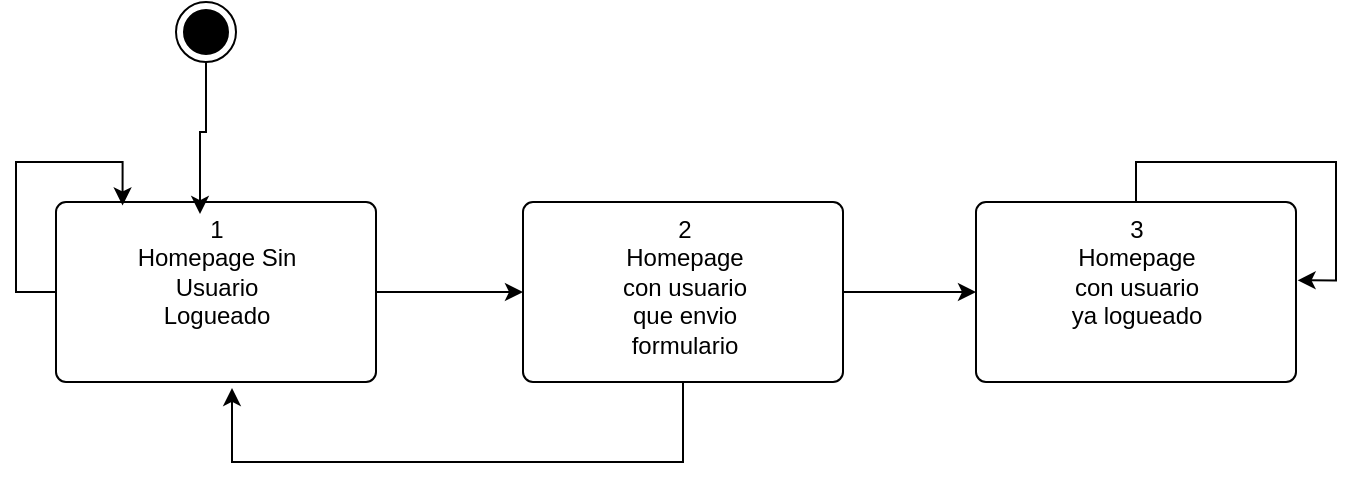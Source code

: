 <mxfile version="14.5.1" type="device"><diagram id="zzraD-kiMpVUiFJ0OiBP" name="Página-1"><mxGraphModel dx="710" dy="445" grid="1" gridSize="10" guides="1" tooltips="1" connect="1" arrows="1" fold="1" page="1" pageScale="1" pageWidth="827" pageHeight="1169" math="0" shadow="0"><root><mxCell id="0"/><mxCell id="1" parent="0"/><mxCell id="0TcRfpL-sVMWy3AYrYQh-4" style="edgeStyle=orthogonalEdgeStyle;rounded=0;orthogonalLoop=1;jettySize=auto;html=1;entryX=0;entryY=0.5;entryDx=0;entryDy=0;" edge="1" parent="1" source="0TcRfpL-sVMWy3AYrYQh-1" target="0TcRfpL-sVMWy3AYrYQh-2"><mxGeometry relative="1" as="geometry"/></mxCell><mxCell id="0TcRfpL-sVMWy3AYrYQh-1" value="1&lt;br&gt;Homepage Sin &lt;br&gt;Usuario&lt;br&gt;Logueado" style="html=1;align=center;verticalAlign=top;rounded=1;absoluteArcSize=1;arcSize=10;dashed=0;" vertex="1" parent="1"><mxGeometry x="100" y="170" width="160" height="90" as="geometry"/></mxCell><mxCell id="0TcRfpL-sVMWy3AYrYQh-5" style="edgeStyle=orthogonalEdgeStyle;rounded=0;orthogonalLoop=1;jettySize=auto;html=1;entryX=0;entryY=0.5;entryDx=0;entryDy=0;" edge="1" parent="1" source="0TcRfpL-sVMWy3AYrYQh-2" target="0TcRfpL-sVMWy3AYrYQh-3"><mxGeometry relative="1" as="geometry"/></mxCell><mxCell id="0TcRfpL-sVMWy3AYrYQh-6" style="edgeStyle=orthogonalEdgeStyle;rounded=0;orthogonalLoop=1;jettySize=auto;html=1;entryX=0.55;entryY=1.033;entryDx=0;entryDy=0;entryPerimeter=0;exitX=0.5;exitY=1;exitDx=0;exitDy=0;" edge="1" parent="1" source="0TcRfpL-sVMWy3AYrYQh-2" target="0TcRfpL-sVMWy3AYrYQh-1"><mxGeometry relative="1" as="geometry"><Array as="points"><mxPoint x="414" y="300"/><mxPoint x="188" y="300"/></Array></mxGeometry></mxCell><mxCell id="0TcRfpL-sVMWy3AYrYQh-2" value="2&lt;br&gt;Homepage&lt;br&gt;con usuario&lt;br&gt;que envio&lt;br&gt;formulario" style="html=1;align=center;verticalAlign=top;rounded=1;absoluteArcSize=1;arcSize=10;dashed=0;" vertex="1" parent="1"><mxGeometry x="333.5" y="170" width="160" height="90" as="geometry"/></mxCell><mxCell id="0TcRfpL-sVMWy3AYrYQh-3" value="3&lt;br&gt;Homepage&lt;br&gt;con usuario&lt;br&gt;ya logueado" style="html=1;align=center;verticalAlign=top;rounded=1;absoluteArcSize=1;arcSize=10;dashed=0;" vertex="1" parent="1"><mxGeometry x="560" y="170" width="160" height="90" as="geometry"/></mxCell><mxCell id="0TcRfpL-sVMWy3AYrYQh-8" style="edgeStyle=orthogonalEdgeStyle;rounded=0;orthogonalLoop=1;jettySize=auto;html=1;entryX=0.45;entryY=0.067;entryDx=0;entryDy=0;entryPerimeter=0;" edge="1" parent="1" source="0TcRfpL-sVMWy3AYrYQh-7" target="0TcRfpL-sVMWy3AYrYQh-1"><mxGeometry relative="1" as="geometry"><mxPoint x="175" y="160" as="targetPoint"/></mxGeometry></mxCell><mxCell id="0TcRfpL-sVMWy3AYrYQh-7" value="" style="ellipse;html=1;shape=endState;fillColor=#000000;strokeColor=#000000;" vertex="1" parent="1"><mxGeometry x="160" y="70" width="30" height="30" as="geometry"/></mxCell><mxCell id="0TcRfpL-sVMWy3AYrYQh-9" style="edgeStyle=orthogonalEdgeStyle;rounded=0;orthogonalLoop=1;jettySize=auto;html=1;entryX=1.005;entryY=0.435;entryDx=0;entryDy=0;entryPerimeter=0;" edge="1" parent="1" source="0TcRfpL-sVMWy3AYrYQh-3" target="0TcRfpL-sVMWy3AYrYQh-3"><mxGeometry relative="1" as="geometry"/></mxCell><mxCell id="0TcRfpL-sVMWy3AYrYQh-10" style="edgeStyle=orthogonalEdgeStyle;rounded=0;orthogonalLoop=1;jettySize=auto;html=1;entryX=0.208;entryY=0.019;entryDx=0;entryDy=0;exitX=0;exitY=0.5;exitDx=0;exitDy=0;entryPerimeter=0;" edge="1" parent="1" source="0TcRfpL-sVMWy3AYrYQh-1" target="0TcRfpL-sVMWy3AYrYQh-1"><mxGeometry relative="1" as="geometry"><Array as="points"><mxPoint x="80" y="215"/><mxPoint x="80" y="150"/><mxPoint x="133" y="150"/></Array></mxGeometry></mxCell></root></mxGraphModel></diagram></mxfile>